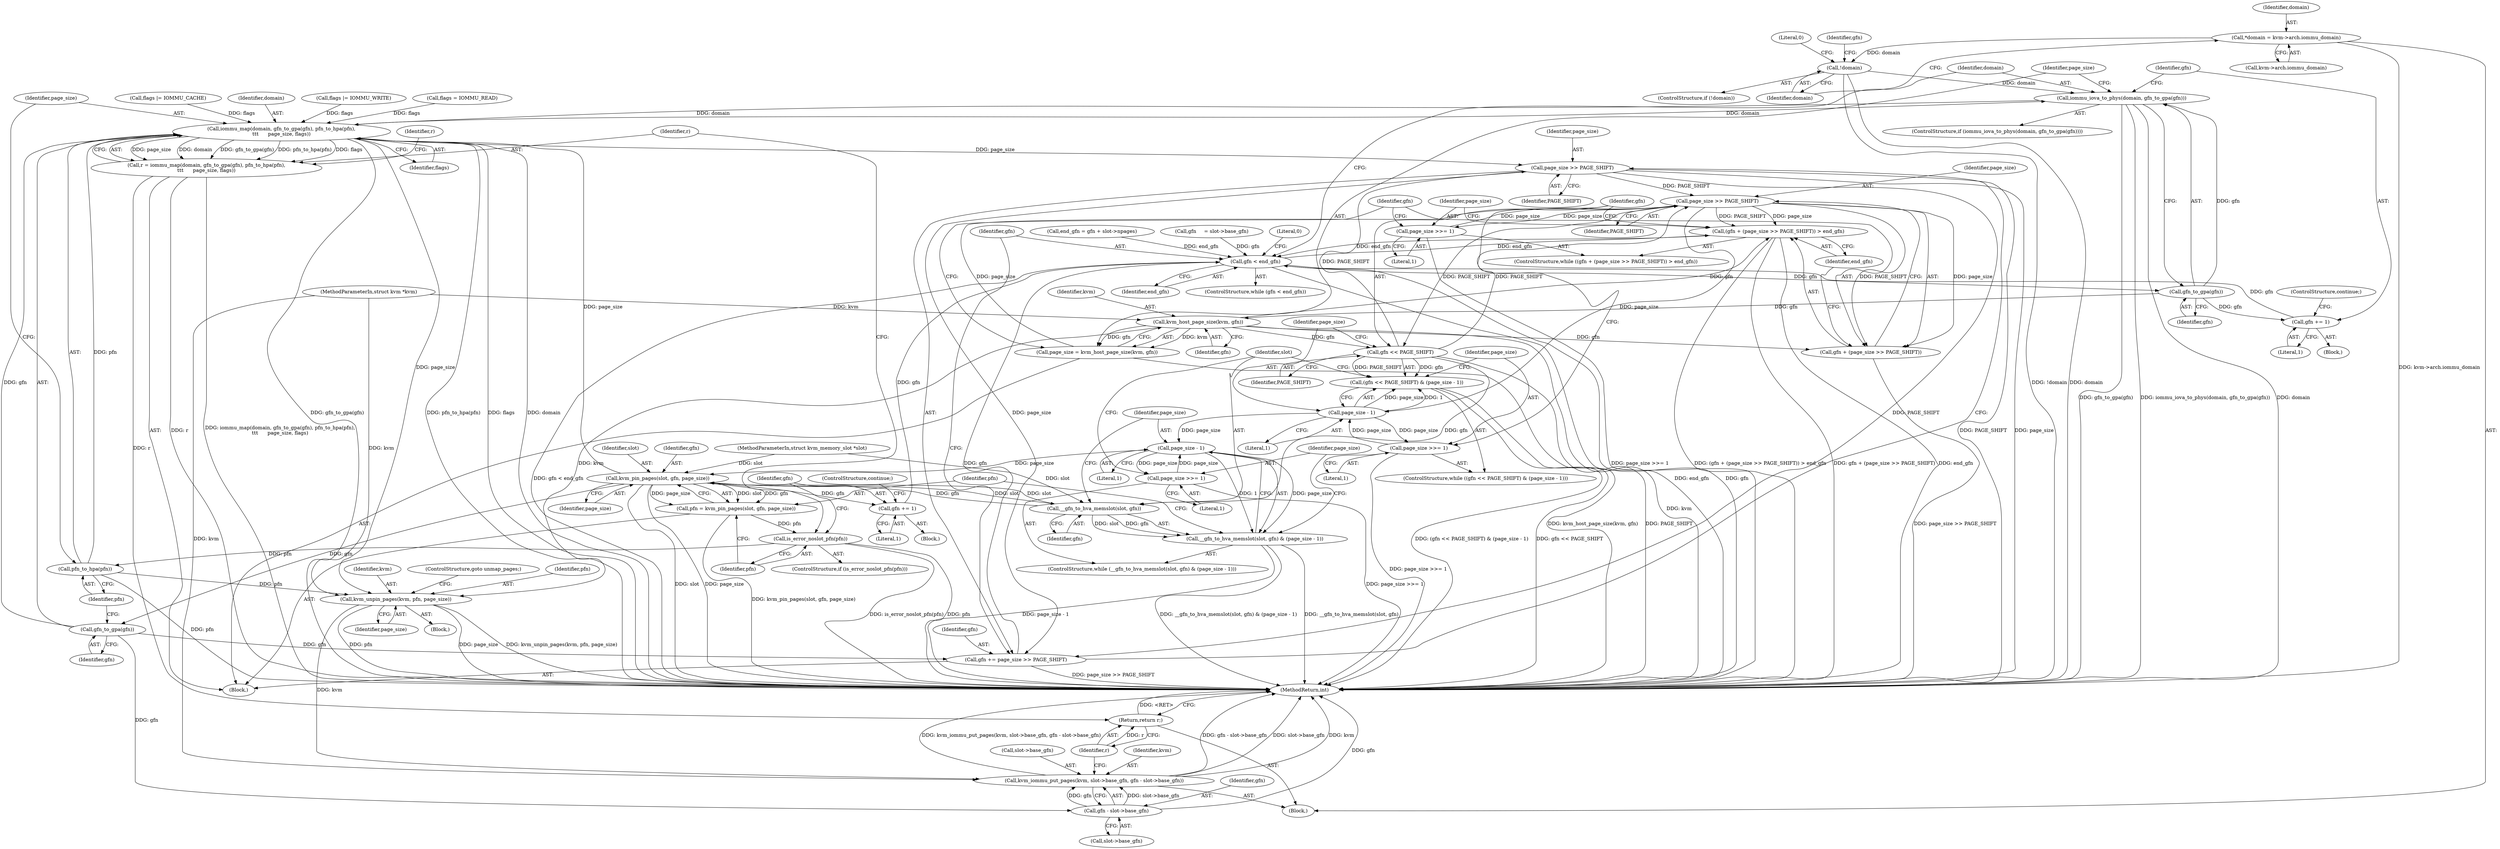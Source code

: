 digraph "1_linux_3d32e4dbe71374a6780eaf51d719d76f9a9bf22f@API" {
"1000120" [label="(Call,*domain = kvm->arch.iommu_domain)"];
"1000129" [label="(Call,!domain)"];
"1000175" [label="(Call,iommu_iova_to_phys(domain, gfn_to_gpa(gfn)))"];
"1000238" [label="(Call,iommu_map(domain, gfn_to_gpa(gfn), pfn_to_hpa(pfn),\n\t\t\t      page_size, flags))"];
"1000236" [label="(Call,r = iommu_map(domain, gfn_to_gpa(gfn), pfn_to_hpa(pfn),\n\t\t\t      page_size, flags))"];
"1000272" [label="(Return,return r;)"];
"1000249" [label="(Call,kvm_unpin_pages(kvm, pfn, page_size))"];
"1000262" [label="(Call,kvm_iommu_put_pages(kvm, slot->base_gfn, gfn - slot->base_gfn))"];
"1000256" [label="(Call,page_size >> PAGE_SHIFT)"];
"1000193" [label="(Call,page_size >> PAGE_SHIFT)"];
"1000190" [label="(Call,(gfn + (page_size >> PAGE_SHIFT)) > end_gfn)"];
"1000169" [label="(Call,gfn < end_gfn)"];
"1000177" [label="(Call,gfn_to_gpa(gfn))"];
"1000180" [label="(Call,gfn += 1)"];
"1000186" [label="(Call,kvm_host_page_size(kvm, gfn))"];
"1000184" [label="(Call,page_size = kvm_host_page_size(kvm, gfn))"];
"1000191" [label="(Call,gfn + (page_size >> PAGE_SHIFT))"];
"1000202" [label="(Call,gfn << PAGE_SHIFT)"];
"1000201" [label="(Call,(gfn << PAGE_SHIFT) & (page_size - 1))"];
"1000213" [label="(Call,__gfn_to_hva_memslot(slot, gfn))"];
"1000212" [label="(Call,__gfn_to_hva_memslot(slot, gfn) & (page_size - 1))"];
"1000224" [label="(Call,kvm_pin_pages(slot, gfn, page_size))"];
"1000222" [label="(Call,pfn = kvm_pin_pages(slot, gfn, page_size))"];
"1000229" [label="(Call,is_error_noslot_pfn(pfn))"];
"1000242" [label="(Call,pfn_to_hpa(pfn))"];
"1000232" [label="(Call,gfn += 1)"];
"1000240" [label="(Call,gfn_to_gpa(gfn))"];
"1000254" [label="(Call,gfn += page_size >> PAGE_SHIFT)"];
"1000267" [label="(Call,gfn - slot->base_gfn)"];
"1000197" [label="(Call,page_size >>= 1)"];
"1000205" [label="(Call,page_size - 1)"];
"1000208" [label="(Call,page_size >>= 1)"];
"1000216" [label="(Call,page_size - 1)"];
"1000219" [label="(Call,page_size >>= 1)"];
"1000177" [label="(Call,gfn_to_gpa(gfn))"];
"1000215" [label="(Identifier,gfn)"];
"1000111" [label="(Block,)"];
"1000230" [label="(Identifier,pfn)"];
"1000222" [label="(Call,pfn = kvm_pin_pages(slot, gfn, page_size))"];
"1000235" [label="(ControlStructure,continue;)"];
"1000236" [label="(Call,r = iommu_map(domain, gfn_to_gpa(gfn), pfn_to_hpa(pfn),\n\t\t\t      page_size, flags))"];
"1000225" [label="(Identifier,slot)"];
"1000247" [label="(Identifier,r)"];
"1000216" [label="(Call,page_size - 1)"];
"1000171" [label="(Identifier,end_gfn)"];
"1000234" [label="(Literal,1)"];
"1000217" [label="(Identifier,page_size)"];
"1000240" [label="(Call,gfn_to_gpa(gfn))"];
"1000172" [label="(Block,)"];
"1000203" [label="(Identifier,gfn)"];
"1000250" [label="(Identifier,kvm)"];
"1000268" [label="(Identifier,gfn)"];
"1000232" [label="(Call,gfn += 1)"];
"1000193" [label="(Call,page_size >> PAGE_SHIFT)"];
"1000145" [label="(Call,flags = IOMMU_READ)"];
"1000255" [label="(Identifier,gfn)"];
"1000219" [label="(Call,page_size >>= 1)"];
"1000180" [label="(Call,gfn += 1)"];
"1000258" [label="(Identifier,PAGE_SHIFT)"];
"1000228" [label="(ControlStructure,if (is_error_noslot_pfn(pfn)))"];
"1000269" [label="(Call,slot->base_gfn)"];
"1000184" [label="(Call,page_size = kvm_host_page_size(kvm, gfn))"];
"1000199" [label="(Literal,1)"];
"1000109" [label="(MethodParameterIn,struct kvm *kvm)"];
"1000272" [label="(Return,return r;)"];
"1000229" [label="(Call,is_error_noslot_pfn(pfn))"];
"1000233" [label="(Identifier,gfn)"];
"1000110" [label="(MethodParameterIn,struct kvm_memory_slot *slot)"];
"1000208" [label="(Call,page_size >>= 1)"];
"1000262" [label="(Call,kvm_iommu_put_pages(kvm, slot->base_gfn, gfn - slot->base_gfn))"];
"1000183" [label="(ControlStructure,continue;)"];
"1000241" [label="(Identifier,gfn)"];
"1000249" [label="(Call,kvm_unpin_pages(kvm, pfn, page_size))"];
"1000192" [label="(Identifier,gfn)"];
"1000165" [label="(Call,flags |= IOMMU_CACHE)"];
"1000187" [label="(Identifier,kvm)"];
"1000264" [label="(Call,slot->base_gfn)"];
"1000273" [label="(Identifier,r)"];
"1000128" [label="(ControlStructure,if (!domain))"];
"1000231" [label="(Block,)"];
"1000182" [label="(Literal,1)"];
"1000214" [label="(Identifier,slot)"];
"1000130" [label="(Identifier,domain)"];
"1000194" [label="(Identifier,page_size)"];
"1000129" [label="(Call,!domain)"];
"1000205" [label="(Call,page_size - 1)"];
"1000206" [label="(Identifier,page_size)"];
"1000174" [label="(ControlStructure,if (iommu_iova_to_phys(domain, gfn_to_gpa(gfn))))"];
"1000175" [label="(Call,iommu_iova_to_phys(domain, gfn_to_gpa(gfn)))"];
"1000196" [label="(Identifier,end_gfn)"];
"1000211" [label="(ControlStructure,while (__gfn_to_hva_memslot(slot, gfn) & (page_size - 1)))"];
"1000202" [label="(Call,gfn << PAGE_SHIFT)"];
"1000185" [label="(Identifier,page_size)"];
"1000221" [label="(Literal,1)"];
"1000168" [label="(ControlStructure,while (gfn < end_gfn))"];
"1000220" [label="(Identifier,page_size)"];
"1000188" [label="(Identifier,gfn)"];
"1000189" [label="(ControlStructure,while ((gfn + (page_size >> PAGE_SHIFT)) > end_gfn))"];
"1000267" [label="(Call,gfn - slot->base_gfn)"];
"1000245" [label="(Identifier,flags)"];
"1000254" [label="(Call,gfn += page_size >> PAGE_SHIFT)"];
"1000237" [label="(Identifier,r)"];
"1000190" [label="(Call,(gfn + (page_size >> PAGE_SHIFT)) > end_gfn)"];
"1000226" [label="(Identifier,gfn)"];
"1000191" [label="(Call,gfn + (page_size >> PAGE_SHIFT))"];
"1000169" [label="(Call,gfn < end_gfn)"];
"1000121" [label="(Identifier,domain)"];
"1000207" [label="(Literal,1)"];
"1000210" [label="(Literal,1)"];
"1000120" [label="(Call,*domain = kvm->arch.iommu_domain)"];
"1000256" [label="(Call,page_size >> PAGE_SHIFT)"];
"1000218" [label="(Literal,1)"];
"1000224" [label="(Call,kvm_pin_pages(slot, gfn, page_size))"];
"1000239" [label="(Identifier,domain)"];
"1000195" [label="(Identifier,PAGE_SHIFT)"];
"1000238" [label="(Call,iommu_map(domain, gfn_to_gpa(gfn), pfn_to_hpa(pfn),\n\t\t\t      page_size, flags))"];
"1000181" [label="(Identifier,gfn)"];
"1000138" [label="(Call,end_gfn = gfn + slot->npages)"];
"1000227" [label="(Identifier,page_size)"];
"1000178" [label="(Identifier,gfn)"];
"1000253" [label="(ControlStructure,goto unmap_pages;)"];
"1000243" [label="(Identifier,pfn)"];
"1000155" [label="(Call,flags |= IOMMU_WRITE)"];
"1000209" [label="(Identifier,page_size)"];
"1000133" [label="(Call,gfn     = slot->base_gfn)"];
"1000204" [label="(Identifier,PAGE_SHIFT)"];
"1000186" [label="(Call,kvm_host_page_size(kvm, gfn))"];
"1000132" [label="(Literal,0)"];
"1000176" [label="(Identifier,domain)"];
"1000263" [label="(Identifier,kvm)"];
"1000257" [label="(Identifier,page_size)"];
"1000244" [label="(Identifier,page_size)"];
"1000213" [label="(Call,__gfn_to_hva_memslot(slot, gfn))"];
"1000212" [label="(Call,__gfn_to_hva_memslot(slot, gfn) & (page_size - 1))"];
"1000252" [label="(Identifier,page_size)"];
"1000179" [label="(Block,)"];
"1000201" [label="(Call,(gfn << PAGE_SHIFT) & (page_size - 1))"];
"1000260" [label="(Literal,0)"];
"1000242" [label="(Call,pfn_to_hpa(pfn))"];
"1000223" [label="(Identifier,pfn)"];
"1000170" [label="(Identifier,gfn)"];
"1000274" [label="(MethodReturn,int)"];
"1000197" [label="(Call,page_size >>= 1)"];
"1000200" [label="(ControlStructure,while ((gfn << PAGE_SHIFT) & (page_size - 1)))"];
"1000251" [label="(Identifier,pfn)"];
"1000198" [label="(Identifier,page_size)"];
"1000248" [label="(Block,)"];
"1000122" [label="(Call,kvm->arch.iommu_domain)"];
"1000134" [label="(Identifier,gfn)"];
"1000120" -> "1000111"  [label="AST: "];
"1000120" -> "1000122"  [label="CFG: "];
"1000121" -> "1000120"  [label="AST: "];
"1000122" -> "1000120"  [label="AST: "];
"1000130" -> "1000120"  [label="CFG: "];
"1000120" -> "1000274"  [label="DDG: kvm->arch.iommu_domain"];
"1000120" -> "1000129"  [label="DDG: domain"];
"1000129" -> "1000128"  [label="AST: "];
"1000129" -> "1000130"  [label="CFG: "];
"1000130" -> "1000129"  [label="AST: "];
"1000132" -> "1000129"  [label="CFG: "];
"1000134" -> "1000129"  [label="CFG: "];
"1000129" -> "1000274"  [label="DDG: domain"];
"1000129" -> "1000274"  [label="DDG: !domain"];
"1000129" -> "1000175"  [label="DDG: domain"];
"1000175" -> "1000174"  [label="AST: "];
"1000175" -> "1000177"  [label="CFG: "];
"1000176" -> "1000175"  [label="AST: "];
"1000177" -> "1000175"  [label="AST: "];
"1000181" -> "1000175"  [label="CFG: "];
"1000185" -> "1000175"  [label="CFG: "];
"1000175" -> "1000274"  [label="DDG: domain"];
"1000175" -> "1000274"  [label="DDG: gfn_to_gpa(gfn)"];
"1000175" -> "1000274"  [label="DDG: iommu_iova_to_phys(domain, gfn_to_gpa(gfn))"];
"1000238" -> "1000175"  [label="DDG: domain"];
"1000177" -> "1000175"  [label="DDG: gfn"];
"1000175" -> "1000238"  [label="DDG: domain"];
"1000238" -> "1000236"  [label="AST: "];
"1000238" -> "1000245"  [label="CFG: "];
"1000239" -> "1000238"  [label="AST: "];
"1000240" -> "1000238"  [label="AST: "];
"1000242" -> "1000238"  [label="AST: "];
"1000244" -> "1000238"  [label="AST: "];
"1000245" -> "1000238"  [label="AST: "];
"1000236" -> "1000238"  [label="CFG: "];
"1000238" -> "1000274"  [label="DDG: domain"];
"1000238" -> "1000274"  [label="DDG: gfn_to_gpa(gfn)"];
"1000238" -> "1000274"  [label="DDG: pfn_to_hpa(pfn)"];
"1000238" -> "1000274"  [label="DDG: flags"];
"1000238" -> "1000236"  [label="DDG: page_size"];
"1000238" -> "1000236"  [label="DDG: domain"];
"1000238" -> "1000236"  [label="DDG: gfn_to_gpa(gfn)"];
"1000238" -> "1000236"  [label="DDG: pfn_to_hpa(pfn)"];
"1000238" -> "1000236"  [label="DDG: flags"];
"1000240" -> "1000238"  [label="DDG: gfn"];
"1000242" -> "1000238"  [label="DDG: pfn"];
"1000224" -> "1000238"  [label="DDG: page_size"];
"1000165" -> "1000238"  [label="DDG: flags"];
"1000155" -> "1000238"  [label="DDG: flags"];
"1000145" -> "1000238"  [label="DDG: flags"];
"1000238" -> "1000249"  [label="DDG: page_size"];
"1000238" -> "1000256"  [label="DDG: page_size"];
"1000236" -> "1000172"  [label="AST: "];
"1000237" -> "1000236"  [label="AST: "];
"1000247" -> "1000236"  [label="CFG: "];
"1000236" -> "1000274"  [label="DDG: r"];
"1000236" -> "1000274"  [label="DDG: iommu_map(domain, gfn_to_gpa(gfn), pfn_to_hpa(pfn),\n\t\t\t      page_size, flags)"];
"1000236" -> "1000272"  [label="DDG: r"];
"1000272" -> "1000111"  [label="AST: "];
"1000272" -> "1000273"  [label="CFG: "];
"1000273" -> "1000272"  [label="AST: "];
"1000274" -> "1000272"  [label="CFG: "];
"1000272" -> "1000274"  [label="DDG: <RET>"];
"1000273" -> "1000272"  [label="DDG: r"];
"1000249" -> "1000248"  [label="AST: "];
"1000249" -> "1000252"  [label="CFG: "];
"1000250" -> "1000249"  [label="AST: "];
"1000251" -> "1000249"  [label="AST: "];
"1000252" -> "1000249"  [label="AST: "];
"1000253" -> "1000249"  [label="CFG: "];
"1000249" -> "1000274"  [label="DDG: pfn"];
"1000249" -> "1000274"  [label="DDG: page_size"];
"1000249" -> "1000274"  [label="DDG: kvm_unpin_pages(kvm, pfn, page_size)"];
"1000186" -> "1000249"  [label="DDG: kvm"];
"1000109" -> "1000249"  [label="DDG: kvm"];
"1000242" -> "1000249"  [label="DDG: pfn"];
"1000249" -> "1000262"  [label="DDG: kvm"];
"1000262" -> "1000111"  [label="AST: "];
"1000262" -> "1000267"  [label="CFG: "];
"1000263" -> "1000262"  [label="AST: "];
"1000264" -> "1000262"  [label="AST: "];
"1000267" -> "1000262"  [label="AST: "];
"1000273" -> "1000262"  [label="CFG: "];
"1000262" -> "1000274"  [label="DDG: gfn - slot->base_gfn"];
"1000262" -> "1000274"  [label="DDG: slot->base_gfn"];
"1000262" -> "1000274"  [label="DDG: kvm"];
"1000262" -> "1000274"  [label="DDG: kvm_iommu_put_pages(kvm, slot->base_gfn, gfn - slot->base_gfn)"];
"1000109" -> "1000262"  [label="DDG: kvm"];
"1000267" -> "1000262"  [label="DDG: slot->base_gfn"];
"1000267" -> "1000262"  [label="DDG: gfn"];
"1000256" -> "1000254"  [label="AST: "];
"1000256" -> "1000258"  [label="CFG: "];
"1000257" -> "1000256"  [label="AST: "];
"1000258" -> "1000256"  [label="AST: "];
"1000254" -> "1000256"  [label="CFG: "];
"1000256" -> "1000274"  [label="DDG: PAGE_SHIFT"];
"1000256" -> "1000274"  [label="DDG: page_size"];
"1000256" -> "1000193"  [label="DDG: PAGE_SHIFT"];
"1000256" -> "1000254"  [label="DDG: page_size"];
"1000256" -> "1000254"  [label="DDG: PAGE_SHIFT"];
"1000202" -> "1000256"  [label="DDG: PAGE_SHIFT"];
"1000193" -> "1000191"  [label="AST: "];
"1000193" -> "1000195"  [label="CFG: "];
"1000194" -> "1000193"  [label="AST: "];
"1000195" -> "1000193"  [label="AST: "];
"1000191" -> "1000193"  [label="CFG: "];
"1000193" -> "1000190"  [label="DDG: page_size"];
"1000193" -> "1000190"  [label="DDG: PAGE_SHIFT"];
"1000193" -> "1000191"  [label="DDG: page_size"];
"1000193" -> "1000191"  [label="DDG: PAGE_SHIFT"];
"1000184" -> "1000193"  [label="DDG: page_size"];
"1000197" -> "1000193"  [label="DDG: page_size"];
"1000202" -> "1000193"  [label="DDG: PAGE_SHIFT"];
"1000193" -> "1000197"  [label="DDG: page_size"];
"1000193" -> "1000202"  [label="DDG: PAGE_SHIFT"];
"1000193" -> "1000205"  [label="DDG: page_size"];
"1000190" -> "1000189"  [label="AST: "];
"1000190" -> "1000196"  [label="CFG: "];
"1000191" -> "1000190"  [label="AST: "];
"1000196" -> "1000190"  [label="AST: "];
"1000198" -> "1000190"  [label="CFG: "];
"1000203" -> "1000190"  [label="CFG: "];
"1000190" -> "1000274"  [label="DDG: (gfn + (page_size >> PAGE_SHIFT)) > end_gfn"];
"1000190" -> "1000274"  [label="DDG: gfn + (page_size >> PAGE_SHIFT)"];
"1000190" -> "1000274"  [label="DDG: end_gfn"];
"1000190" -> "1000169"  [label="DDG: end_gfn"];
"1000186" -> "1000190"  [label="DDG: gfn"];
"1000169" -> "1000190"  [label="DDG: end_gfn"];
"1000169" -> "1000168"  [label="AST: "];
"1000169" -> "1000171"  [label="CFG: "];
"1000170" -> "1000169"  [label="AST: "];
"1000171" -> "1000169"  [label="AST: "];
"1000176" -> "1000169"  [label="CFG: "];
"1000260" -> "1000169"  [label="CFG: "];
"1000169" -> "1000274"  [label="DDG: gfn < end_gfn"];
"1000169" -> "1000274"  [label="DDG: end_gfn"];
"1000169" -> "1000274"  [label="DDG: gfn"];
"1000232" -> "1000169"  [label="DDG: gfn"];
"1000254" -> "1000169"  [label="DDG: gfn"];
"1000180" -> "1000169"  [label="DDG: gfn"];
"1000133" -> "1000169"  [label="DDG: gfn"];
"1000138" -> "1000169"  [label="DDG: end_gfn"];
"1000169" -> "1000177"  [label="DDG: gfn"];
"1000177" -> "1000178"  [label="CFG: "];
"1000178" -> "1000177"  [label="AST: "];
"1000177" -> "1000180"  [label="DDG: gfn"];
"1000177" -> "1000186"  [label="DDG: gfn"];
"1000180" -> "1000179"  [label="AST: "];
"1000180" -> "1000182"  [label="CFG: "];
"1000181" -> "1000180"  [label="AST: "];
"1000182" -> "1000180"  [label="AST: "];
"1000183" -> "1000180"  [label="CFG: "];
"1000186" -> "1000184"  [label="AST: "];
"1000186" -> "1000188"  [label="CFG: "];
"1000187" -> "1000186"  [label="AST: "];
"1000188" -> "1000186"  [label="AST: "];
"1000184" -> "1000186"  [label="CFG: "];
"1000186" -> "1000274"  [label="DDG: kvm"];
"1000186" -> "1000184"  [label="DDG: kvm"];
"1000186" -> "1000184"  [label="DDG: gfn"];
"1000109" -> "1000186"  [label="DDG: kvm"];
"1000186" -> "1000191"  [label="DDG: gfn"];
"1000186" -> "1000202"  [label="DDG: gfn"];
"1000184" -> "1000172"  [label="AST: "];
"1000185" -> "1000184"  [label="AST: "];
"1000192" -> "1000184"  [label="CFG: "];
"1000184" -> "1000274"  [label="DDG: kvm_host_page_size(kvm, gfn)"];
"1000192" -> "1000191"  [label="AST: "];
"1000196" -> "1000191"  [label="CFG: "];
"1000191" -> "1000274"  [label="DDG: page_size >> PAGE_SHIFT"];
"1000202" -> "1000201"  [label="AST: "];
"1000202" -> "1000204"  [label="CFG: "];
"1000203" -> "1000202"  [label="AST: "];
"1000204" -> "1000202"  [label="AST: "];
"1000206" -> "1000202"  [label="CFG: "];
"1000202" -> "1000274"  [label="DDG: PAGE_SHIFT"];
"1000202" -> "1000201"  [label="DDG: gfn"];
"1000202" -> "1000201"  [label="DDG: PAGE_SHIFT"];
"1000202" -> "1000213"  [label="DDG: gfn"];
"1000201" -> "1000200"  [label="AST: "];
"1000201" -> "1000205"  [label="CFG: "];
"1000205" -> "1000201"  [label="AST: "];
"1000209" -> "1000201"  [label="CFG: "];
"1000214" -> "1000201"  [label="CFG: "];
"1000201" -> "1000274"  [label="DDG: (gfn << PAGE_SHIFT) & (page_size - 1)"];
"1000201" -> "1000274"  [label="DDG: gfn << PAGE_SHIFT"];
"1000205" -> "1000201"  [label="DDG: page_size"];
"1000205" -> "1000201"  [label="DDG: 1"];
"1000213" -> "1000212"  [label="AST: "];
"1000213" -> "1000215"  [label="CFG: "];
"1000214" -> "1000213"  [label="AST: "];
"1000215" -> "1000213"  [label="AST: "];
"1000217" -> "1000213"  [label="CFG: "];
"1000213" -> "1000212"  [label="DDG: slot"];
"1000213" -> "1000212"  [label="DDG: gfn"];
"1000224" -> "1000213"  [label="DDG: slot"];
"1000110" -> "1000213"  [label="DDG: slot"];
"1000213" -> "1000224"  [label="DDG: slot"];
"1000213" -> "1000224"  [label="DDG: gfn"];
"1000212" -> "1000211"  [label="AST: "];
"1000212" -> "1000216"  [label="CFG: "];
"1000216" -> "1000212"  [label="AST: "];
"1000220" -> "1000212"  [label="CFG: "];
"1000223" -> "1000212"  [label="CFG: "];
"1000212" -> "1000274"  [label="DDG: page_size - 1"];
"1000212" -> "1000274"  [label="DDG: __gfn_to_hva_memslot(slot, gfn) & (page_size - 1)"];
"1000212" -> "1000274"  [label="DDG: __gfn_to_hva_memslot(slot, gfn)"];
"1000216" -> "1000212"  [label="DDG: page_size"];
"1000216" -> "1000212"  [label="DDG: 1"];
"1000224" -> "1000222"  [label="AST: "];
"1000224" -> "1000227"  [label="CFG: "];
"1000225" -> "1000224"  [label="AST: "];
"1000226" -> "1000224"  [label="AST: "];
"1000227" -> "1000224"  [label="AST: "];
"1000222" -> "1000224"  [label="CFG: "];
"1000224" -> "1000274"  [label="DDG: slot"];
"1000224" -> "1000274"  [label="DDG: page_size"];
"1000224" -> "1000222"  [label="DDG: slot"];
"1000224" -> "1000222"  [label="DDG: gfn"];
"1000224" -> "1000222"  [label="DDG: page_size"];
"1000110" -> "1000224"  [label="DDG: slot"];
"1000216" -> "1000224"  [label="DDG: page_size"];
"1000224" -> "1000232"  [label="DDG: gfn"];
"1000224" -> "1000240"  [label="DDG: gfn"];
"1000222" -> "1000172"  [label="AST: "];
"1000223" -> "1000222"  [label="AST: "];
"1000230" -> "1000222"  [label="CFG: "];
"1000222" -> "1000274"  [label="DDG: kvm_pin_pages(slot, gfn, page_size)"];
"1000222" -> "1000229"  [label="DDG: pfn"];
"1000229" -> "1000228"  [label="AST: "];
"1000229" -> "1000230"  [label="CFG: "];
"1000230" -> "1000229"  [label="AST: "];
"1000233" -> "1000229"  [label="CFG: "];
"1000237" -> "1000229"  [label="CFG: "];
"1000229" -> "1000274"  [label="DDG: is_error_noslot_pfn(pfn)"];
"1000229" -> "1000274"  [label="DDG: pfn"];
"1000229" -> "1000242"  [label="DDG: pfn"];
"1000242" -> "1000243"  [label="CFG: "];
"1000243" -> "1000242"  [label="AST: "];
"1000244" -> "1000242"  [label="CFG: "];
"1000242" -> "1000274"  [label="DDG: pfn"];
"1000232" -> "1000231"  [label="AST: "];
"1000232" -> "1000234"  [label="CFG: "];
"1000233" -> "1000232"  [label="AST: "];
"1000234" -> "1000232"  [label="AST: "];
"1000235" -> "1000232"  [label="CFG: "];
"1000240" -> "1000241"  [label="CFG: "];
"1000241" -> "1000240"  [label="AST: "];
"1000243" -> "1000240"  [label="CFG: "];
"1000240" -> "1000254"  [label="DDG: gfn"];
"1000240" -> "1000267"  [label="DDG: gfn"];
"1000254" -> "1000172"  [label="AST: "];
"1000255" -> "1000254"  [label="AST: "];
"1000170" -> "1000254"  [label="CFG: "];
"1000254" -> "1000274"  [label="DDG: page_size >> PAGE_SHIFT"];
"1000267" -> "1000269"  [label="CFG: "];
"1000268" -> "1000267"  [label="AST: "];
"1000269" -> "1000267"  [label="AST: "];
"1000267" -> "1000274"  [label="DDG: gfn"];
"1000197" -> "1000189"  [label="AST: "];
"1000197" -> "1000199"  [label="CFG: "];
"1000198" -> "1000197"  [label="AST: "];
"1000199" -> "1000197"  [label="AST: "];
"1000192" -> "1000197"  [label="CFG: "];
"1000197" -> "1000274"  [label="DDG: page_size >>= 1"];
"1000205" -> "1000207"  [label="CFG: "];
"1000206" -> "1000205"  [label="AST: "];
"1000207" -> "1000205"  [label="AST: "];
"1000208" -> "1000205"  [label="DDG: page_size"];
"1000205" -> "1000208"  [label="DDG: page_size"];
"1000205" -> "1000216"  [label="DDG: page_size"];
"1000208" -> "1000200"  [label="AST: "];
"1000208" -> "1000210"  [label="CFG: "];
"1000209" -> "1000208"  [label="AST: "];
"1000210" -> "1000208"  [label="AST: "];
"1000203" -> "1000208"  [label="CFG: "];
"1000208" -> "1000274"  [label="DDG: page_size >>= 1"];
"1000216" -> "1000218"  [label="CFG: "];
"1000217" -> "1000216"  [label="AST: "];
"1000218" -> "1000216"  [label="AST: "];
"1000219" -> "1000216"  [label="DDG: page_size"];
"1000216" -> "1000219"  [label="DDG: page_size"];
"1000219" -> "1000211"  [label="AST: "];
"1000219" -> "1000221"  [label="CFG: "];
"1000220" -> "1000219"  [label="AST: "];
"1000221" -> "1000219"  [label="AST: "];
"1000214" -> "1000219"  [label="CFG: "];
"1000219" -> "1000274"  [label="DDG: page_size >>= 1"];
}
